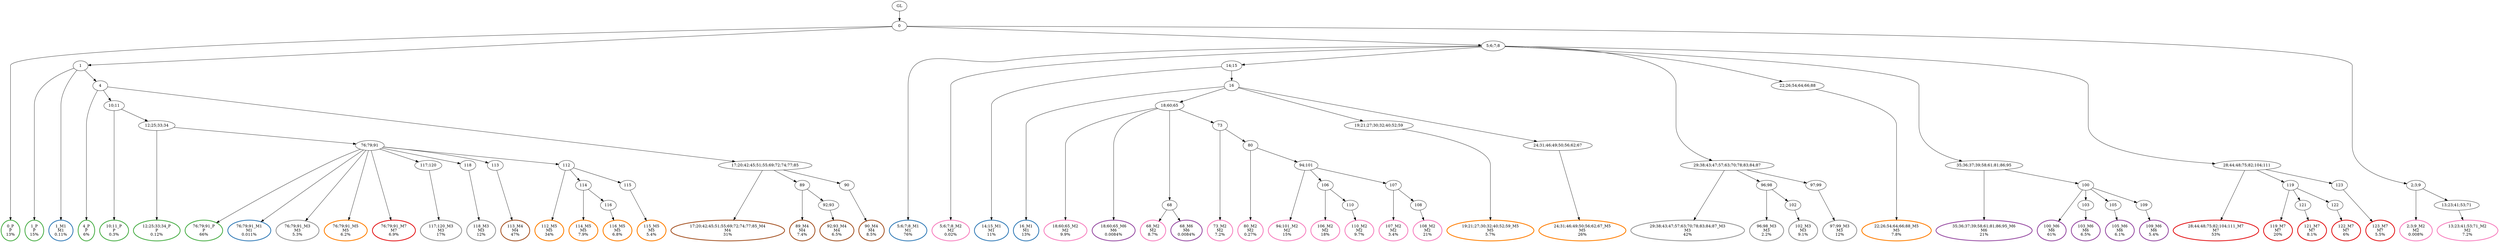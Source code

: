 digraph T {
	{
		rank=same
		102 [penwidth=3,colorscheme=set19,color=3,label="0_P\nP\n13%"]
		100 [penwidth=3,colorscheme=set19,color=3,label="1_P\nP\n15%"]
		98 [penwidth=3,colorscheme=set19,color=3,label="4_P\nP\n6%"]
		96 [penwidth=3,colorscheme=set19,color=3,label="10;11_P\nP\n0.3%"]
		94 [penwidth=3,colorscheme=set19,color=3,label="12;25;33;34_P\nP\n0.12%"]
		92 [penwidth=3,colorscheme=set19,color=3,label="76;79;91_P\nP\n66%"]
		91 [penwidth=3,colorscheme=set19,color=2,label="1_M1\nM1\n0.11%"]
		90 [penwidth=3,colorscheme=set19,color=2,label="76;79;91_M1\nM1\n0.011%"]
		88 [penwidth=3,colorscheme=set19,color=2,label="5;6;7;8_M1\nM1\n76%"]
		86 [penwidth=3,colorscheme=set19,color=2,label="14;15_M1\nM1\n11%"]
		84 [penwidth=3,colorscheme=set19,color=2,label="16_M1\nM1\n13%"]
		82 [penwidth=3,colorscheme=set19,color=8,label="2;3;9_M2\nM2\n0.008%"]
		80 [penwidth=3,colorscheme=set19,color=8,label="13;23;41;53;71_M2\nM2\n7.2%"]
		79 [penwidth=3,colorscheme=set19,color=8,label="5;6;7;8_M2\nM2\n0.02%"]
		77 [penwidth=3,colorscheme=set19,color=8,label="18;60;65_M2\nM2\n9.9%"]
		75 [penwidth=3,colorscheme=set19,color=8,label="68_M2\nM2\n8.7%"]
		73 [penwidth=3,colorscheme=set19,color=8,label="73_M2\nM2\n7.2%"]
		71 [penwidth=3,colorscheme=set19,color=8,label="80_M2\nM2\n0.27%"]
		69 [penwidth=3,colorscheme=set19,color=8,label="94;101_M2\nM2\n15%"]
		67 [penwidth=3,colorscheme=set19,color=8,label="106_M2\nM2\n18%"]
		65 [penwidth=3,colorscheme=set19,color=8,label="110_M2\nM2\n9.7%"]
		63 [penwidth=3,colorscheme=set19,color=8,label="107_M2\nM2\n3.4%"]
		61 [penwidth=3,colorscheme=set19,color=8,label="108_M2\nM2\n21%"]
		60 [penwidth=3,colorscheme=set19,color=9,label="76;79;91_M3\nM3\n5.3%"]
		58 [penwidth=3,colorscheme=set19,color=9,label="117;120_M3\nM3\n17%"]
		56 [penwidth=3,colorscheme=set19,color=9,label="118_M3\nM3\n12%"]
		54 [penwidth=3,colorscheme=set19,color=9,label="29;38;43;47;57;63;70;78;83;84;87_M3\nM3\n42%"]
		52 [penwidth=3,colorscheme=set19,color=9,label="96;98_M3\nM3\n2.2%"]
		50 [penwidth=3,colorscheme=set19,color=9,label="102_M3\nM3\n9.1%"]
		48 [penwidth=3,colorscheme=set19,color=9,label="97;99_M3\nM3\n12%"]
		46 [penwidth=3,colorscheme=set19,color=7,label="113_M4\nM4\n47%"]
		44 [penwidth=3,colorscheme=set19,color=7,label="17;20;42;45;51;55;69;72;74;77;85_M4\nM4\n31%"]
		42 [penwidth=3,colorscheme=set19,color=7,label="89_M4\nM4\n7.4%"]
		40 [penwidth=3,colorscheme=set19,color=7,label="92;93_M4\nM4\n6.5%"]
		38 [penwidth=3,colorscheme=set19,color=7,label="90_M4\nM4\n8.5%"]
		37 [penwidth=3,colorscheme=set19,color=5,label="76;79;91_M5\nM5\n6.2%"]
		35 [penwidth=3,colorscheme=set19,color=5,label="112_M5\nM5\n34%"]
		33 [penwidth=3,colorscheme=set19,color=5,label="114_M5\nM5\n7.9%"]
		31 [penwidth=3,colorscheme=set19,color=5,label="116_M5\nM5\n6.8%"]
		29 [penwidth=3,colorscheme=set19,color=5,label="115_M5\nM5\n5.4%"]
		27 [penwidth=3,colorscheme=set19,color=5,label="19;21;27;30;32;40;52;59_M5\nM5\n5.7%"]
		25 [penwidth=3,colorscheme=set19,color=5,label="24;31;46;49;50;56;62;67_M5\nM5\n26%"]
		23 [penwidth=3,colorscheme=set19,color=5,label="22;26;54;64;66;88_M5\nM5\n7.8%"]
		22 [penwidth=3,colorscheme=set19,color=4,label="18;60;65_M6\nM6\n0.0084%"]
		21 [penwidth=3,colorscheme=set19,color=4,label="68_M6\nM6\n0.0084%"]
		19 [penwidth=3,colorscheme=set19,color=4,label="35;36;37;39;58;61;81;86;95_M6\nM6\n21%"]
		17 [penwidth=3,colorscheme=set19,color=4,label="100_M6\nM6\n61%"]
		15 [penwidth=3,colorscheme=set19,color=4,label="103_M6\nM6\n6.5%"]
		13 [penwidth=3,colorscheme=set19,color=4,label="105_M6\nM6\n6.1%"]
		11 [penwidth=3,colorscheme=set19,color=4,label="109_M6\nM6\n5.4%"]
		10 [penwidth=3,colorscheme=set19,color=1,label="76;79;91_M7\nM7\n6.9%"]
		8 [penwidth=3,colorscheme=set19,color=1,label="28;44;48;75;82;104;111_M7\nM7\n53%"]
		6 [penwidth=3,colorscheme=set19,color=1,label="119_M7\nM7\n20%"]
		4 [penwidth=3,colorscheme=set19,color=1,label="121_M7\nM7\n8.1%"]
		2 [penwidth=3,colorscheme=set19,color=1,label="122_M7\nM7\n6%"]
		0 [penwidth=3,colorscheme=set19,color=1,label="123_M7\nM7\n5.5%"]
	}
	104 [label="GL"]
	103 [label="0"]
	101 [label="1"]
	99 [label="4"]
	97 [label="10;11"]
	95 [label="12;25;33;34"]
	93 [label="76;79;91"]
	89 [label="5;6;7;8"]
	87 [label="14;15"]
	85 [label="16"]
	83 [label="2;3;9"]
	81 [label="13;23;41;53;71"]
	78 [label="18;60;65"]
	76 [label="68"]
	74 [label="73"]
	72 [label="80"]
	70 [label="94;101"]
	68 [label="106"]
	66 [label="110"]
	64 [label="107"]
	62 [label="108"]
	59 [label="117;120"]
	57 [label="118"]
	55 [label="29;38;43;47;57;63;70;78;83;84;87"]
	53 [label="96;98"]
	51 [label="102"]
	49 [label="97;99"]
	47 [label="113"]
	45 [label="17;20;42;45;51;55;69;72;74;77;85"]
	43 [label="89"]
	41 [label="92;93"]
	39 [label="90"]
	36 [label="112"]
	34 [label="114"]
	32 [label="116"]
	30 [label="115"]
	28 [label="19;21;27;30;32;40;52;59"]
	26 [label="24;31;46;49;50;56;62;67"]
	24 [label="22;26;54;64;66;88"]
	20 [label="35;36;37;39;58;61;81;86;95"]
	18 [label="100"]
	16 [label="103"]
	14 [label="105"]
	12 [label="109"]
	9 [label="28;44;48;75;82;104;111"]
	7 [label="119"]
	5 [label="121"]
	3 [label="122"]
	1 [label="123"]
	104 -> 103
	103 -> 102
	103 -> 101
	103 -> 89
	103 -> 83
	101 -> 100
	101 -> 99
	101 -> 91
	99 -> 98
	99 -> 97
	99 -> 45
	97 -> 96
	97 -> 95
	95 -> 94
	95 -> 93
	93 -> 92
	93 -> 90
	93 -> 60
	93 -> 59
	93 -> 57
	93 -> 47
	93 -> 37
	93 -> 36
	93 -> 10
	89 -> 88
	89 -> 87
	89 -> 79
	89 -> 55
	89 -> 24
	89 -> 20
	89 -> 9
	87 -> 86
	87 -> 85
	85 -> 84
	85 -> 78
	85 -> 28
	85 -> 26
	83 -> 82
	83 -> 81
	81 -> 80
	78 -> 77
	78 -> 76
	78 -> 74
	78 -> 22
	76 -> 75
	76 -> 21
	74 -> 73
	74 -> 72
	72 -> 71
	72 -> 70
	70 -> 69
	70 -> 68
	70 -> 64
	68 -> 67
	68 -> 66
	66 -> 65
	64 -> 63
	64 -> 62
	62 -> 61
	59 -> 58
	57 -> 56
	55 -> 54
	55 -> 53
	55 -> 49
	53 -> 52
	53 -> 51
	51 -> 50
	49 -> 48
	47 -> 46
	45 -> 44
	45 -> 43
	45 -> 39
	43 -> 42
	43 -> 41
	41 -> 40
	39 -> 38
	36 -> 35
	36 -> 34
	36 -> 30
	34 -> 33
	34 -> 32
	32 -> 31
	30 -> 29
	28 -> 27
	26 -> 25
	24 -> 23
	20 -> 19
	20 -> 18
	18 -> 17
	18 -> 16
	18 -> 14
	18 -> 12
	16 -> 15
	14 -> 13
	12 -> 11
	9 -> 8
	9 -> 7
	9 -> 1
	7 -> 6
	7 -> 5
	7 -> 3
	5 -> 4
	3 -> 2
	1 -> 0
}
